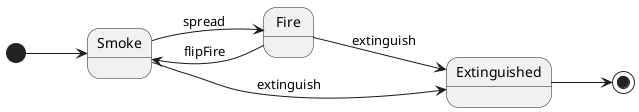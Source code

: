 @startuml Fire states diagram

left to right direction

[*] --> Smoke

Smoke --> Fire : spread
Smoke --> Extinguished : extinguish
Fire --> Smoke : flipFire
Fire --> Extinguished : extinguish
Extinguished --> [*]
@enduml
